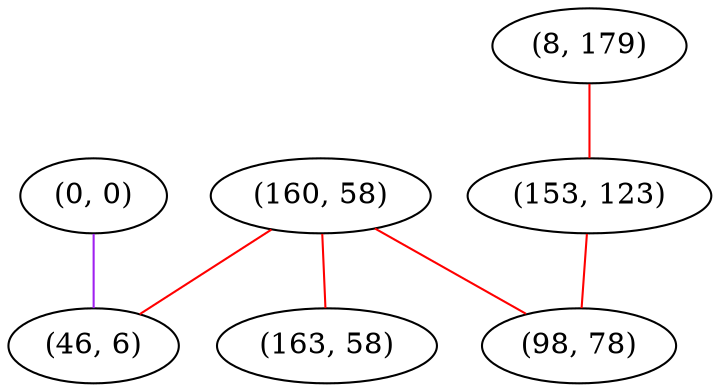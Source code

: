 graph "" {
"(0, 0)";
"(160, 58)";
"(46, 6)";
"(8, 179)";
"(153, 123)";
"(163, 58)";
"(98, 78)";
"(0, 0)" -- "(46, 6)"  [color=purple, key=0, weight=4];
"(160, 58)" -- "(163, 58)"  [color=red, key=0, weight=1];
"(160, 58)" -- "(98, 78)"  [color=red, key=0, weight=1];
"(160, 58)" -- "(46, 6)"  [color=red, key=0, weight=1];
"(8, 179)" -- "(153, 123)"  [color=red, key=0, weight=1];
"(153, 123)" -- "(98, 78)"  [color=red, key=0, weight=1];
}
